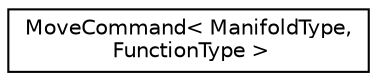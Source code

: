 digraph "Graphical Class Hierarchy"
{
 // LATEX_PDF_SIZE
  edge [fontname="Helvetica",fontsize="10",labelfontname="Helvetica",labelfontsize="10"];
  node [fontname="Helvetica",fontsize="10",shape=record];
  rankdir="LR";
  Node0 [label="MoveCommand\< ManifoldType,\l FunctionType \>",height=0.2,width=0.4,color="black", fillcolor="white", style="filled",URL="$class_move_command.html",tooltip=" "];
}
